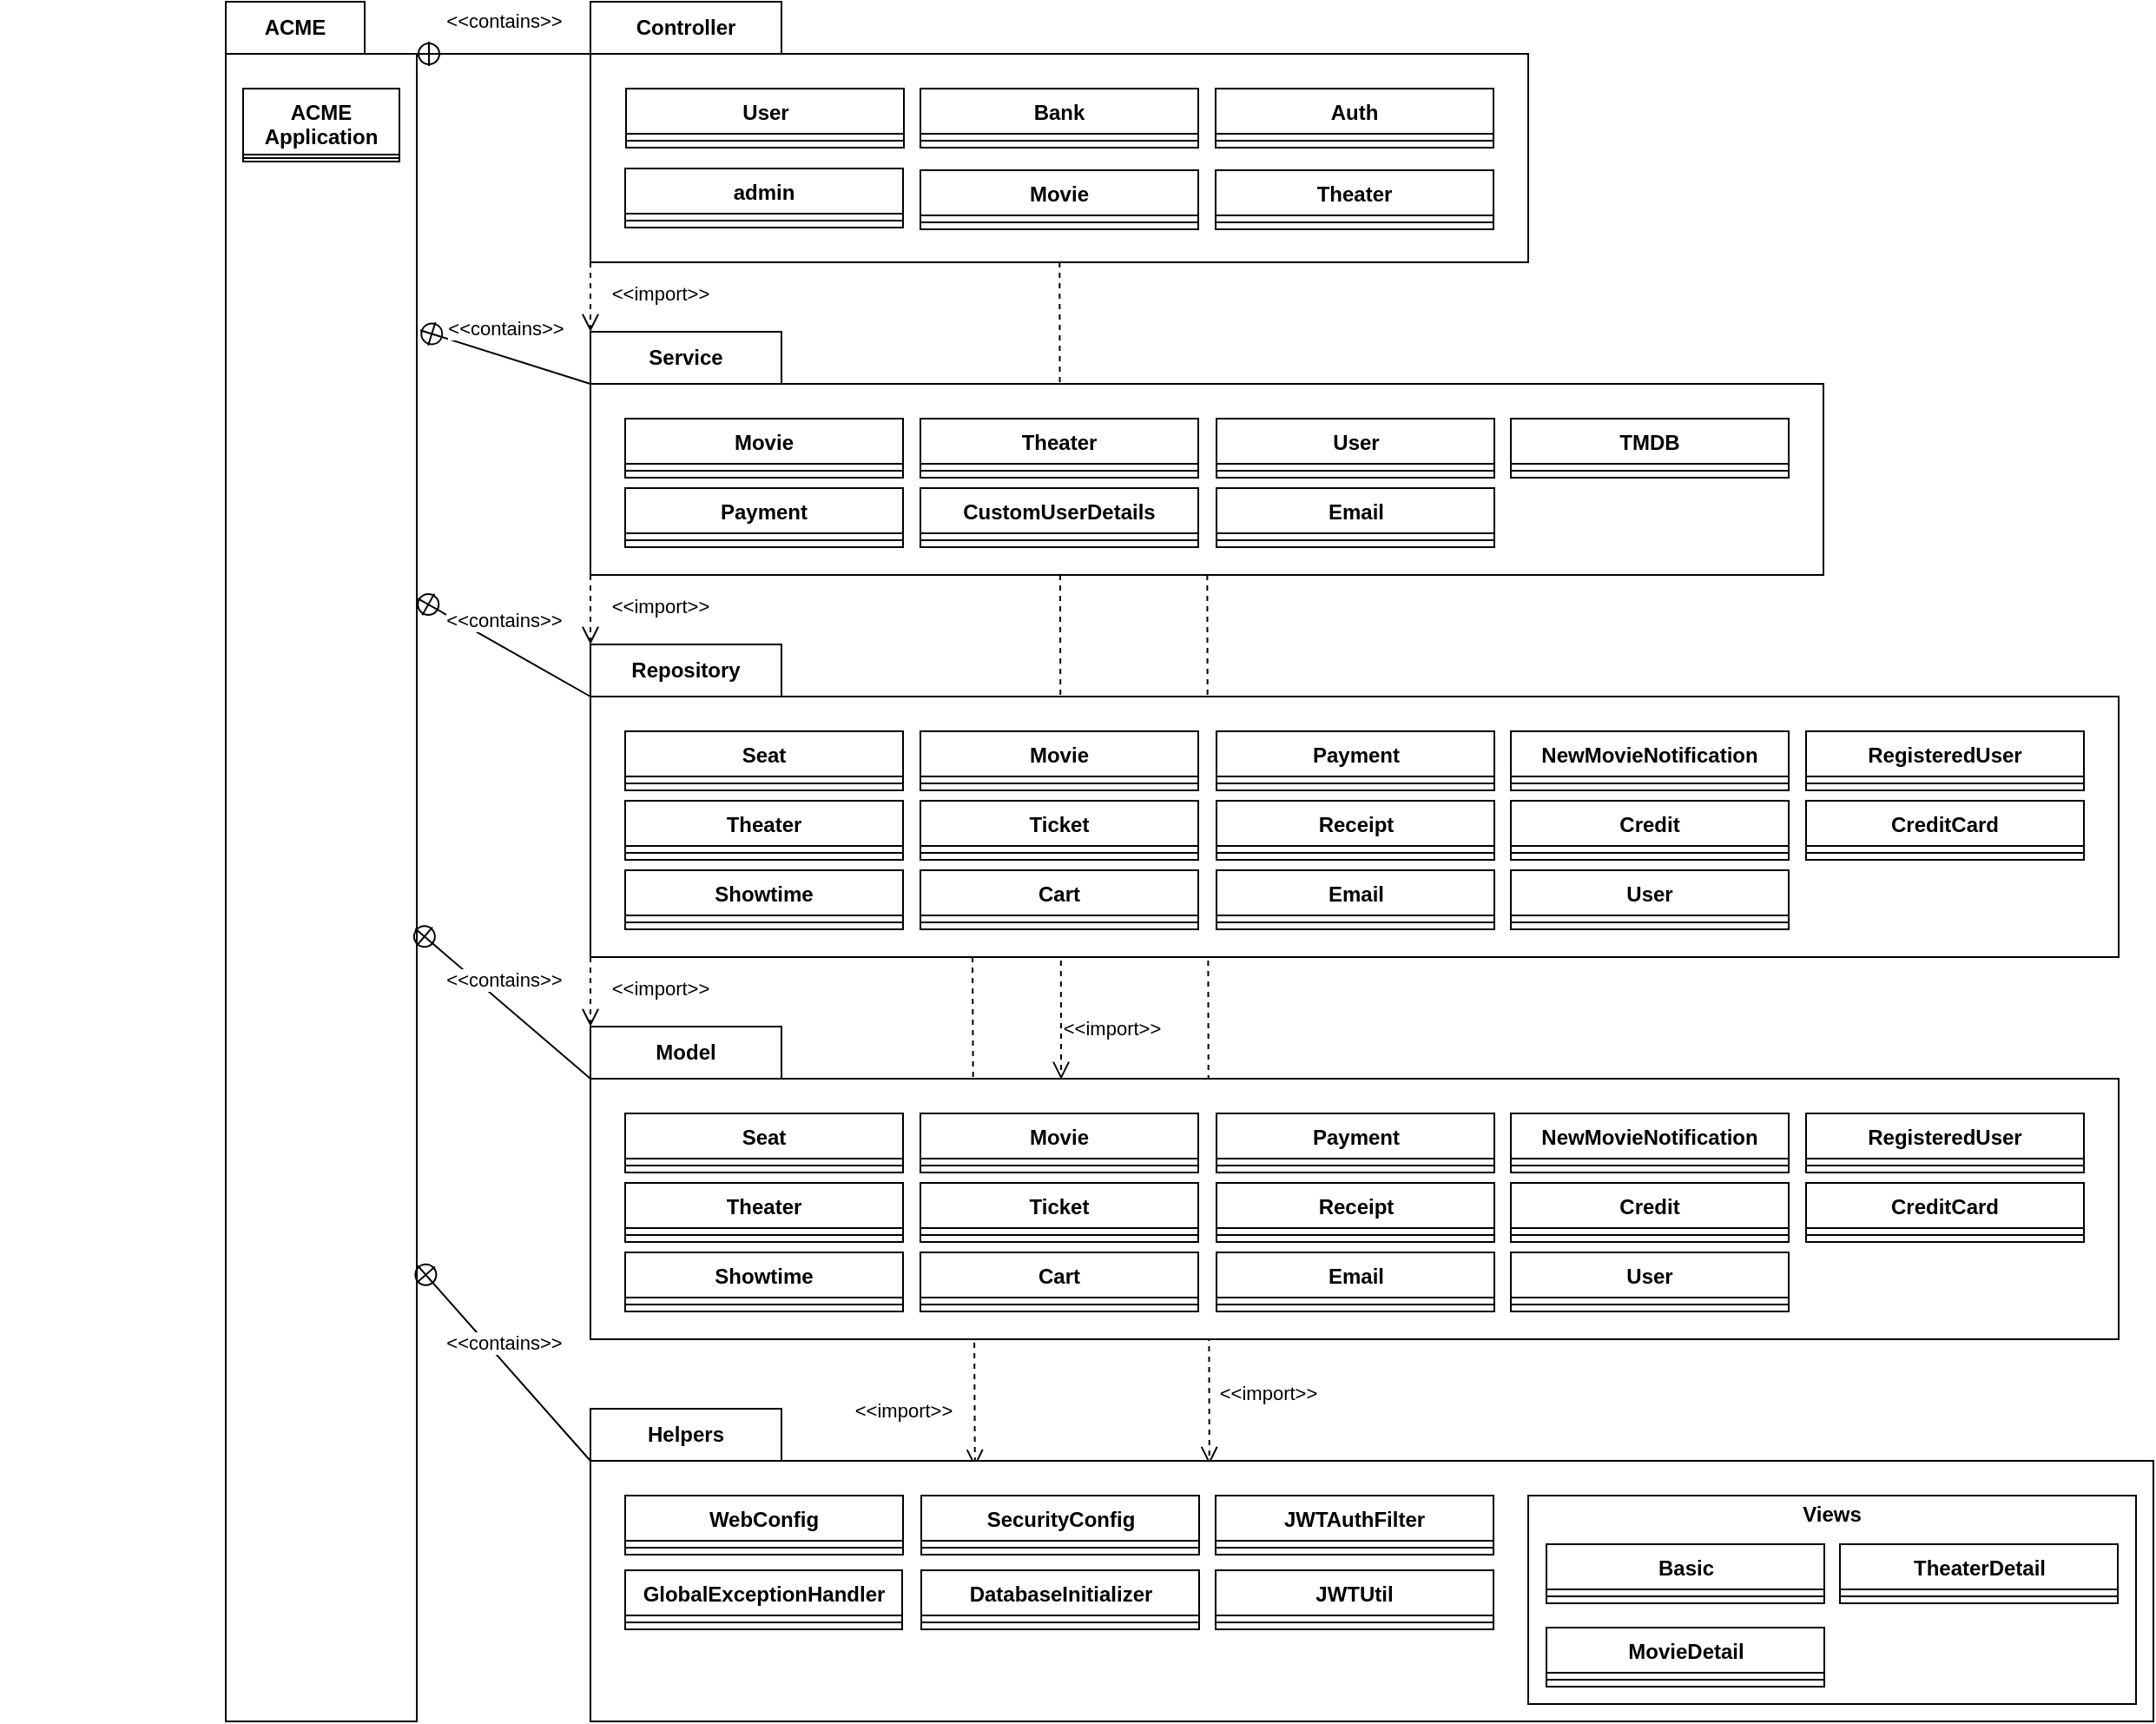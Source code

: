 <mxfile version="24.9.0">
  <diagram name="Page-1" id="gsNYX0O6HPg6yI20g63n">
    <mxGraphModel dx="2809" dy="933" grid="1" gridSize="10" guides="1" tooltips="1" connect="1" arrows="1" fold="1" page="1" pageScale="1" pageWidth="1169" pageHeight="827" math="0" shadow="0">
      <root>
        <mxCell id="0" />
        <mxCell id="1" parent="0" />
        <mxCell id="cSorwNS9Xo1JlhqDduFi-20" value="&amp;lt;&amp;lt;import&amp;gt;&amp;gt;" style="endArrow=open;startArrow=none;endFill=0;startFill=0;endSize=8;html=1;verticalAlign=bottom;dashed=1;labelBackgroundColor=none;rounded=0;exitX=0.25;exitY=1;exitDx=0;exitDy=0;exitPerimeter=0;entryX=0.246;entryY=0.187;entryDx=0;entryDy=0;entryPerimeter=0;" edge="1" parent="1" source="dcg5xdhcJVGDY37_S5At-52" target="dcg5xdhcJVGDY37_S5At-169">
          <mxGeometry x="0.838" y="-41" width="160" relative="1" as="geometry">
            <mxPoint x="550" y="770" as="sourcePoint" />
            <mxPoint x="666" y="1220" as="targetPoint" />
            <mxPoint as="offset" />
          </mxGeometry>
        </mxCell>
        <mxCell id="cSorwNS9Xo1JlhqDduFi-21" value="&amp;lt;&amp;lt;import&amp;gt;&amp;gt;" style="endArrow=open;startArrow=none;endFill=0;startFill=0;endSize=8;html=1;verticalAlign=bottom;dashed=1;labelBackgroundColor=none;rounded=0;entryX=0.308;entryY=0.169;entryDx=0;entryDy=0;entryPerimeter=0;" edge="1" parent="1" source="dcg5xdhcJVGDY37_S5At-119" target="dcg5xdhcJVGDY37_S5At-14">
          <mxGeometry x="0.913" y="29" width="160" relative="1" as="geometry">
            <mxPoint x="600" y="310" as="sourcePoint" />
            <mxPoint x="745" y="730" as="targetPoint" />
            <mxPoint as="offset" />
          </mxGeometry>
        </mxCell>
        <mxCell id="cSorwNS9Xo1JlhqDduFi-19" value="&amp;lt;&amp;lt;import&amp;gt;&amp;gt;" style="endArrow=open;startArrow=none;endFill=0;startFill=0;endSize=8;html=1;verticalAlign=bottom;dashed=1;labelBackgroundColor=none;rounded=0;entryX=0.396;entryY=0.178;entryDx=0;entryDy=0;entryPerimeter=0;" edge="1" parent="1" source="dcg5xdhcJVGDY37_S5At-85" target="dcg5xdhcJVGDY37_S5At-169">
          <mxGeometry x="0.875" y="34" width="160" relative="1" as="geometry">
            <mxPoint x="580" y="484" as="sourcePoint" />
            <mxPoint x="530" y="1505.333" as="targetPoint" />
            <mxPoint as="offset" />
          </mxGeometry>
        </mxCell>
        <mxCell id="dcg5xdhcJVGDY37_S5At-14" value="Model" style="shape=folder;fontStyle=1;tabWidth=110;tabHeight=30;tabPosition=left;html=1;boundedLbl=1;labelInHeader=1;container=1;collapsible=0;whiteSpace=wrap;" parent="1" vertex="1">
          <mxGeometry x="250" y="700" width="880" height="180" as="geometry" />
        </mxCell>
        <mxCell id="dcg5xdhcJVGDY37_S5At-51" value="" style="group" parent="dcg5xdhcJVGDY37_S5At-14" vertex="1" connectable="0">
          <mxGeometry y="30" width="880.0" height="134" as="geometry" />
        </mxCell>
        <mxCell id="dcg5xdhcJVGDY37_S5At-15" value="" style="html=1;strokeColor=none;resizeWidth=1;resizeHeight=1;fillColor=none;part=1;connectable=0;allowArrows=0;deletable=0;whiteSpace=wrap;" parent="dcg5xdhcJVGDY37_S5At-51" vertex="1">
          <mxGeometry width="880.0" height="126" relative="1" as="geometry">
            <mxPoint as="offset" />
          </mxGeometry>
        </mxCell>
        <mxCell id="dcg5xdhcJVGDY37_S5At-17" value="Email" style="swimlane;fontStyle=1;align=center;verticalAlign=top;childLayout=stackLayout;horizontal=1;startSize=26;horizontalStack=0;resizeParent=1;resizeParentMax=0;resizeLast=0;collapsible=1;marginBottom=0;whiteSpace=wrap;html=1;" parent="dcg5xdhcJVGDY37_S5At-51" vertex="1">
          <mxGeometry x="360.5" y="100" width="160" height="34" as="geometry" />
        </mxCell>
        <mxCell id="dcg5xdhcJVGDY37_S5At-19" value="" style="line;strokeWidth=1;fillColor=none;align=left;verticalAlign=middle;spacingTop=-1;spacingLeft=3;spacingRight=3;rotatable=0;labelPosition=right;points=[];portConstraint=eastwest;strokeColor=inherit;" parent="dcg5xdhcJVGDY37_S5At-17" vertex="1">
          <mxGeometry y="26" width="160" height="8" as="geometry" />
        </mxCell>
        <mxCell id="dcg5xdhcJVGDY37_S5At-21" value="NewMovieNotification" style="swimlane;fontStyle=1;align=center;verticalAlign=top;childLayout=stackLayout;horizontal=1;startSize=26;horizontalStack=0;resizeParent=1;resizeParentMax=0;resizeLast=0;collapsible=1;marginBottom=0;whiteSpace=wrap;html=1;" parent="dcg5xdhcJVGDY37_S5At-51" vertex="1">
          <mxGeometry x="530" y="20" width="160" height="34" as="geometry" />
        </mxCell>
        <mxCell id="dcg5xdhcJVGDY37_S5At-22" value="" style="line;strokeWidth=1;fillColor=none;align=left;verticalAlign=middle;spacingTop=-1;spacingLeft=3;spacingRight=3;rotatable=0;labelPosition=right;points=[];portConstraint=eastwest;strokeColor=inherit;" parent="dcg5xdhcJVGDY37_S5At-21" vertex="1">
          <mxGeometry y="26" width="160" height="8" as="geometry" />
        </mxCell>
        <mxCell id="dcg5xdhcJVGDY37_S5At-23" value="Credit" style="swimlane;fontStyle=1;align=center;verticalAlign=top;childLayout=stackLayout;horizontal=1;startSize=26;horizontalStack=0;resizeParent=1;resizeParentMax=0;resizeLast=0;collapsible=1;marginBottom=0;whiteSpace=wrap;html=1;" parent="dcg5xdhcJVGDY37_S5At-51" vertex="1">
          <mxGeometry x="530" y="60" width="160" height="34" as="geometry" />
        </mxCell>
        <mxCell id="dcg5xdhcJVGDY37_S5At-24" value="" style="line;strokeWidth=1;fillColor=none;align=left;verticalAlign=middle;spacingTop=-1;spacingLeft=3;spacingRight=3;rotatable=0;labelPosition=right;points=[];portConstraint=eastwest;strokeColor=inherit;" parent="dcg5xdhcJVGDY37_S5At-23" vertex="1">
          <mxGeometry y="26" width="160" height="8" as="geometry" />
        </mxCell>
        <mxCell id="dcg5xdhcJVGDY37_S5At-25" value="User" style="swimlane;fontStyle=1;align=center;verticalAlign=top;childLayout=stackLayout;horizontal=1;startSize=26;horizontalStack=0;resizeParent=1;resizeParentMax=0;resizeLast=0;collapsible=1;marginBottom=0;whiteSpace=wrap;html=1;" parent="dcg5xdhcJVGDY37_S5At-51" vertex="1">
          <mxGeometry x="530" y="100" width="160" height="34" as="geometry" />
        </mxCell>
        <mxCell id="dcg5xdhcJVGDY37_S5At-26" value="" style="line;strokeWidth=1;fillColor=none;align=left;verticalAlign=middle;spacingTop=-1;spacingLeft=3;spacingRight=3;rotatable=0;labelPosition=right;points=[];portConstraint=eastwest;strokeColor=inherit;" parent="dcg5xdhcJVGDY37_S5At-25" vertex="1">
          <mxGeometry y="26" width="160" height="8" as="geometry" />
        </mxCell>
        <mxCell id="dcg5xdhcJVGDY37_S5At-27" value="CreditCard" style="swimlane;fontStyle=1;align=center;verticalAlign=top;childLayout=stackLayout;horizontal=1;startSize=26;horizontalStack=0;resizeParent=1;resizeParentMax=0;resizeLast=0;collapsible=1;marginBottom=0;whiteSpace=wrap;html=1;" parent="dcg5xdhcJVGDY37_S5At-51" vertex="1">
          <mxGeometry x="700" y="60" width="160" height="34" as="geometry" />
        </mxCell>
        <mxCell id="dcg5xdhcJVGDY37_S5At-28" value="" style="line;strokeWidth=1;fillColor=none;align=left;verticalAlign=middle;spacingTop=-1;spacingLeft=3;spacingRight=3;rotatable=0;labelPosition=right;points=[];portConstraint=eastwest;strokeColor=inherit;" parent="dcg5xdhcJVGDY37_S5At-27" vertex="1">
          <mxGeometry y="26" width="160" height="8" as="geometry" />
        </mxCell>
        <mxCell id="dcg5xdhcJVGDY37_S5At-29" value="RegisteredUser" style="swimlane;fontStyle=1;align=center;verticalAlign=top;childLayout=stackLayout;horizontal=1;startSize=26;horizontalStack=0;resizeParent=1;resizeParentMax=0;resizeLast=0;collapsible=1;marginBottom=0;whiteSpace=wrap;html=1;" parent="dcg5xdhcJVGDY37_S5At-51" vertex="1">
          <mxGeometry x="700" y="20" width="160" height="34" as="geometry" />
        </mxCell>
        <mxCell id="dcg5xdhcJVGDY37_S5At-30" value="" style="line;strokeWidth=1;fillColor=none;align=left;verticalAlign=middle;spacingTop=-1;spacingLeft=3;spacingRight=3;rotatable=0;labelPosition=right;points=[];portConstraint=eastwest;strokeColor=inherit;" parent="dcg5xdhcJVGDY37_S5At-29" vertex="1">
          <mxGeometry y="26" width="160" height="8" as="geometry" />
        </mxCell>
        <mxCell id="dcg5xdhcJVGDY37_S5At-35" value="Seat" style="swimlane;fontStyle=1;align=center;verticalAlign=top;childLayout=stackLayout;horizontal=1;startSize=26;horizontalStack=0;resizeParent=1;resizeParentMax=0;resizeLast=0;collapsible=1;marginBottom=0;whiteSpace=wrap;html=1;" parent="dcg5xdhcJVGDY37_S5At-51" vertex="1">
          <mxGeometry x="20" y="20" width="160" height="34" as="geometry" />
        </mxCell>
        <mxCell id="dcg5xdhcJVGDY37_S5At-36" value="" style="line;strokeWidth=1;fillColor=none;align=left;verticalAlign=middle;spacingTop=-1;spacingLeft=3;spacingRight=3;rotatable=0;labelPosition=right;points=[];portConstraint=eastwest;strokeColor=inherit;" parent="dcg5xdhcJVGDY37_S5At-35" vertex="1">
          <mxGeometry y="26" width="160" height="8" as="geometry" />
        </mxCell>
        <mxCell id="dcg5xdhcJVGDY37_S5At-37" value="Theater" style="swimlane;fontStyle=1;align=center;verticalAlign=top;childLayout=stackLayout;horizontal=1;startSize=26;horizontalStack=0;resizeParent=1;resizeParentMax=0;resizeLast=0;collapsible=1;marginBottom=0;whiteSpace=wrap;html=1;" parent="dcg5xdhcJVGDY37_S5At-51" vertex="1">
          <mxGeometry x="20" y="60" width="160" height="34" as="geometry" />
        </mxCell>
        <mxCell id="dcg5xdhcJVGDY37_S5At-38" value="" style="line;strokeWidth=1;fillColor=none;align=left;verticalAlign=middle;spacingTop=-1;spacingLeft=3;spacingRight=3;rotatable=0;labelPosition=right;points=[];portConstraint=eastwest;strokeColor=inherit;" parent="dcg5xdhcJVGDY37_S5At-37" vertex="1">
          <mxGeometry y="26" width="160" height="8" as="geometry" />
        </mxCell>
        <mxCell id="dcg5xdhcJVGDY37_S5At-39" value="Showtime" style="swimlane;fontStyle=1;align=center;verticalAlign=top;childLayout=stackLayout;horizontal=1;startSize=26;horizontalStack=0;resizeParent=1;resizeParentMax=0;resizeLast=0;collapsible=1;marginBottom=0;whiteSpace=wrap;html=1;" parent="dcg5xdhcJVGDY37_S5At-51" vertex="1">
          <mxGeometry x="20" y="100" width="160" height="34" as="geometry" />
        </mxCell>
        <mxCell id="dcg5xdhcJVGDY37_S5At-40" value="" style="line;strokeWidth=1;fillColor=none;align=left;verticalAlign=middle;spacingTop=-1;spacingLeft=3;spacingRight=3;rotatable=0;labelPosition=right;points=[];portConstraint=eastwest;strokeColor=inherit;" parent="dcg5xdhcJVGDY37_S5At-39" vertex="1">
          <mxGeometry y="26" width="160" height="8" as="geometry" />
        </mxCell>
        <mxCell id="dcg5xdhcJVGDY37_S5At-41" value="Movie" style="swimlane;fontStyle=1;align=center;verticalAlign=top;childLayout=stackLayout;horizontal=1;startSize=26;horizontalStack=0;resizeParent=1;resizeParentMax=0;resizeLast=0;collapsible=1;marginBottom=0;whiteSpace=wrap;html=1;" parent="dcg5xdhcJVGDY37_S5At-51" vertex="1">
          <mxGeometry x="190" y="20" width="160" height="34" as="geometry" />
        </mxCell>
        <mxCell id="dcg5xdhcJVGDY37_S5At-42" value="" style="line;strokeWidth=1;fillColor=none;align=left;verticalAlign=middle;spacingTop=-1;spacingLeft=3;spacingRight=3;rotatable=0;labelPosition=right;points=[];portConstraint=eastwest;strokeColor=inherit;" parent="dcg5xdhcJVGDY37_S5At-41" vertex="1">
          <mxGeometry y="26" width="160" height="8" as="geometry" />
        </mxCell>
        <mxCell id="dcg5xdhcJVGDY37_S5At-43" value="Cart" style="swimlane;fontStyle=1;align=center;verticalAlign=top;childLayout=stackLayout;horizontal=1;startSize=26;horizontalStack=0;resizeParent=1;resizeParentMax=0;resizeLast=0;collapsible=1;marginBottom=0;whiteSpace=wrap;html=1;" parent="dcg5xdhcJVGDY37_S5At-51" vertex="1">
          <mxGeometry x="190" y="100" width="160" height="34" as="geometry" />
        </mxCell>
        <mxCell id="dcg5xdhcJVGDY37_S5At-44" value="" style="line;strokeWidth=1;fillColor=none;align=left;verticalAlign=middle;spacingTop=-1;spacingLeft=3;spacingRight=3;rotatable=0;labelPosition=right;points=[];portConstraint=eastwest;strokeColor=inherit;" parent="dcg5xdhcJVGDY37_S5At-43" vertex="1">
          <mxGeometry y="26" width="160" height="8" as="geometry" />
        </mxCell>
        <mxCell id="dcg5xdhcJVGDY37_S5At-45" value="Ticket" style="swimlane;fontStyle=1;align=center;verticalAlign=top;childLayout=stackLayout;horizontal=1;startSize=26;horizontalStack=0;resizeParent=1;resizeParentMax=0;resizeLast=0;collapsible=1;marginBottom=0;whiteSpace=wrap;html=1;" parent="dcg5xdhcJVGDY37_S5At-51" vertex="1">
          <mxGeometry x="190" y="60" width="160" height="34" as="geometry" />
        </mxCell>
        <mxCell id="dcg5xdhcJVGDY37_S5At-46" value="" style="line;strokeWidth=1;fillColor=none;align=left;verticalAlign=middle;spacingTop=-1;spacingLeft=3;spacingRight=3;rotatable=0;labelPosition=right;points=[];portConstraint=eastwest;strokeColor=inherit;" parent="dcg5xdhcJVGDY37_S5At-45" vertex="1">
          <mxGeometry y="26" width="160" height="8" as="geometry" />
        </mxCell>
        <mxCell id="dcg5xdhcJVGDY37_S5At-49" value="Receipt" style="swimlane;fontStyle=1;align=center;verticalAlign=top;childLayout=stackLayout;horizontal=1;startSize=26;horizontalStack=0;resizeParent=1;resizeParentMax=0;resizeLast=0;collapsible=1;marginBottom=0;whiteSpace=wrap;html=1;" parent="dcg5xdhcJVGDY37_S5At-51" vertex="1">
          <mxGeometry x="360.5" y="60" width="160" height="34" as="geometry" />
        </mxCell>
        <mxCell id="dcg5xdhcJVGDY37_S5At-50" value="" style="line;strokeWidth=1;fillColor=none;align=left;verticalAlign=middle;spacingTop=-1;spacingLeft=3;spacingRight=3;rotatable=0;labelPosition=right;points=[];portConstraint=eastwest;strokeColor=inherit;" parent="dcg5xdhcJVGDY37_S5At-49" vertex="1">
          <mxGeometry y="26" width="160" height="8" as="geometry" />
        </mxCell>
        <mxCell id="dcg5xdhcJVGDY37_S5At-47" value="Payment" style="swimlane;fontStyle=1;align=center;verticalAlign=top;childLayout=stackLayout;horizontal=1;startSize=26;horizontalStack=0;resizeParent=1;resizeParentMax=0;resizeLast=0;collapsible=1;marginBottom=0;whiteSpace=wrap;html=1;" parent="dcg5xdhcJVGDY37_S5At-51" vertex="1">
          <mxGeometry x="360.5" y="20" width="160" height="34" as="geometry" />
        </mxCell>
        <mxCell id="dcg5xdhcJVGDY37_S5At-48" value="" style="line;strokeWidth=1;fillColor=none;align=left;verticalAlign=middle;spacingTop=-1;spacingLeft=3;spacingRight=3;rotatable=0;labelPosition=right;points=[];portConstraint=eastwest;strokeColor=inherit;" parent="dcg5xdhcJVGDY37_S5At-47" vertex="1">
          <mxGeometry y="26" width="160" height="8" as="geometry" />
        </mxCell>
        <mxCell id="dcg5xdhcJVGDY37_S5At-52" value="Repository" style="shape=folder;fontStyle=1;tabWidth=110;tabHeight=30;tabPosition=left;html=1;boundedLbl=1;labelInHeader=1;container=1;collapsible=0;whiteSpace=wrap;" parent="1" vertex="1">
          <mxGeometry x="250" y="480" width="880" height="180" as="geometry" />
        </mxCell>
        <mxCell id="dcg5xdhcJVGDY37_S5At-53" value="" style="group" parent="dcg5xdhcJVGDY37_S5At-52" vertex="1" connectable="0">
          <mxGeometry y="30" width="880.0" height="134" as="geometry" />
        </mxCell>
        <mxCell id="dcg5xdhcJVGDY37_S5At-54" value="" style="html=1;strokeColor=none;resizeWidth=1;resizeHeight=1;fillColor=none;part=1;connectable=0;allowArrows=0;deletable=0;whiteSpace=wrap;" parent="dcg5xdhcJVGDY37_S5At-53" vertex="1">
          <mxGeometry width="880.0" height="126" relative="1" as="geometry">
            <mxPoint as="offset" />
          </mxGeometry>
        </mxCell>
        <mxCell id="dcg5xdhcJVGDY37_S5At-55" value="Email" style="swimlane;fontStyle=1;align=center;verticalAlign=top;childLayout=stackLayout;horizontal=1;startSize=26;horizontalStack=0;resizeParent=1;resizeParentMax=0;resizeLast=0;collapsible=1;marginBottom=0;whiteSpace=wrap;html=1;" parent="dcg5xdhcJVGDY37_S5At-53" vertex="1">
          <mxGeometry x="360.5" y="100" width="160" height="34" as="geometry" />
        </mxCell>
        <mxCell id="dcg5xdhcJVGDY37_S5At-56" value="" style="line;strokeWidth=1;fillColor=none;align=left;verticalAlign=middle;spacingTop=-1;spacingLeft=3;spacingRight=3;rotatable=0;labelPosition=right;points=[];portConstraint=eastwest;strokeColor=inherit;" parent="dcg5xdhcJVGDY37_S5At-55" vertex="1">
          <mxGeometry y="26" width="160" height="8" as="geometry" />
        </mxCell>
        <mxCell id="dcg5xdhcJVGDY37_S5At-57" value="NewMovieNotification" style="swimlane;fontStyle=1;align=center;verticalAlign=top;childLayout=stackLayout;horizontal=1;startSize=26;horizontalStack=0;resizeParent=1;resizeParentMax=0;resizeLast=0;collapsible=1;marginBottom=0;whiteSpace=wrap;html=1;" parent="dcg5xdhcJVGDY37_S5At-53" vertex="1">
          <mxGeometry x="530" y="20" width="160" height="34" as="geometry" />
        </mxCell>
        <mxCell id="dcg5xdhcJVGDY37_S5At-58" value="" style="line;strokeWidth=1;fillColor=none;align=left;verticalAlign=middle;spacingTop=-1;spacingLeft=3;spacingRight=3;rotatable=0;labelPosition=right;points=[];portConstraint=eastwest;strokeColor=inherit;" parent="dcg5xdhcJVGDY37_S5At-57" vertex="1">
          <mxGeometry y="26" width="160" height="8" as="geometry" />
        </mxCell>
        <mxCell id="dcg5xdhcJVGDY37_S5At-59" value="Credit" style="swimlane;fontStyle=1;align=center;verticalAlign=top;childLayout=stackLayout;horizontal=1;startSize=26;horizontalStack=0;resizeParent=1;resizeParentMax=0;resizeLast=0;collapsible=1;marginBottom=0;whiteSpace=wrap;html=1;" parent="dcg5xdhcJVGDY37_S5At-53" vertex="1">
          <mxGeometry x="530" y="60" width="160" height="34" as="geometry" />
        </mxCell>
        <mxCell id="dcg5xdhcJVGDY37_S5At-60" value="" style="line;strokeWidth=1;fillColor=none;align=left;verticalAlign=middle;spacingTop=-1;spacingLeft=3;spacingRight=3;rotatable=0;labelPosition=right;points=[];portConstraint=eastwest;strokeColor=inherit;" parent="dcg5xdhcJVGDY37_S5At-59" vertex="1">
          <mxGeometry y="26" width="160" height="8" as="geometry" />
        </mxCell>
        <mxCell id="dcg5xdhcJVGDY37_S5At-61" value="User" style="swimlane;fontStyle=1;align=center;verticalAlign=top;childLayout=stackLayout;horizontal=1;startSize=26;horizontalStack=0;resizeParent=1;resizeParentMax=0;resizeLast=0;collapsible=1;marginBottom=0;whiteSpace=wrap;html=1;" parent="dcg5xdhcJVGDY37_S5At-53" vertex="1">
          <mxGeometry x="530" y="100" width="160" height="34" as="geometry" />
        </mxCell>
        <mxCell id="dcg5xdhcJVGDY37_S5At-62" value="" style="line;strokeWidth=1;fillColor=none;align=left;verticalAlign=middle;spacingTop=-1;spacingLeft=3;spacingRight=3;rotatable=0;labelPosition=right;points=[];portConstraint=eastwest;strokeColor=inherit;" parent="dcg5xdhcJVGDY37_S5At-61" vertex="1">
          <mxGeometry y="26" width="160" height="8" as="geometry" />
        </mxCell>
        <mxCell id="dcg5xdhcJVGDY37_S5At-63" value="CreditCard" style="swimlane;fontStyle=1;align=center;verticalAlign=top;childLayout=stackLayout;horizontal=1;startSize=26;horizontalStack=0;resizeParent=1;resizeParentMax=0;resizeLast=0;collapsible=1;marginBottom=0;whiteSpace=wrap;html=1;" parent="dcg5xdhcJVGDY37_S5At-53" vertex="1">
          <mxGeometry x="700" y="60" width="160" height="34" as="geometry" />
        </mxCell>
        <mxCell id="dcg5xdhcJVGDY37_S5At-64" value="" style="line;strokeWidth=1;fillColor=none;align=left;verticalAlign=middle;spacingTop=-1;spacingLeft=3;spacingRight=3;rotatable=0;labelPosition=right;points=[];portConstraint=eastwest;strokeColor=inherit;" parent="dcg5xdhcJVGDY37_S5At-63" vertex="1">
          <mxGeometry y="26" width="160" height="8" as="geometry" />
        </mxCell>
        <mxCell id="dcg5xdhcJVGDY37_S5At-65" value="RegisteredUser" style="swimlane;fontStyle=1;align=center;verticalAlign=top;childLayout=stackLayout;horizontal=1;startSize=26;horizontalStack=0;resizeParent=1;resizeParentMax=0;resizeLast=0;collapsible=1;marginBottom=0;whiteSpace=wrap;html=1;" parent="dcg5xdhcJVGDY37_S5At-53" vertex="1">
          <mxGeometry x="700" y="20" width="160" height="34" as="geometry" />
        </mxCell>
        <mxCell id="dcg5xdhcJVGDY37_S5At-66" value="" style="line;strokeWidth=1;fillColor=none;align=left;verticalAlign=middle;spacingTop=-1;spacingLeft=3;spacingRight=3;rotatable=0;labelPosition=right;points=[];portConstraint=eastwest;strokeColor=inherit;" parent="dcg5xdhcJVGDY37_S5At-65" vertex="1">
          <mxGeometry y="26" width="160" height="8" as="geometry" />
        </mxCell>
        <mxCell id="dcg5xdhcJVGDY37_S5At-69" value="Seat" style="swimlane;fontStyle=1;align=center;verticalAlign=top;childLayout=stackLayout;horizontal=1;startSize=26;horizontalStack=0;resizeParent=1;resizeParentMax=0;resizeLast=0;collapsible=1;marginBottom=0;whiteSpace=wrap;html=1;" parent="dcg5xdhcJVGDY37_S5At-53" vertex="1">
          <mxGeometry x="20" y="20" width="160" height="34" as="geometry" />
        </mxCell>
        <mxCell id="dcg5xdhcJVGDY37_S5At-70" value="" style="line;strokeWidth=1;fillColor=none;align=left;verticalAlign=middle;spacingTop=-1;spacingLeft=3;spacingRight=3;rotatable=0;labelPosition=right;points=[];portConstraint=eastwest;strokeColor=inherit;" parent="dcg5xdhcJVGDY37_S5At-69" vertex="1">
          <mxGeometry y="26" width="160" height="8" as="geometry" />
        </mxCell>
        <mxCell id="dcg5xdhcJVGDY37_S5At-71" value="Theater" style="swimlane;fontStyle=1;align=center;verticalAlign=top;childLayout=stackLayout;horizontal=1;startSize=26;horizontalStack=0;resizeParent=1;resizeParentMax=0;resizeLast=0;collapsible=1;marginBottom=0;whiteSpace=wrap;html=1;" parent="dcg5xdhcJVGDY37_S5At-53" vertex="1">
          <mxGeometry x="20" y="60" width="160" height="34" as="geometry" />
        </mxCell>
        <mxCell id="dcg5xdhcJVGDY37_S5At-72" value="" style="line;strokeWidth=1;fillColor=none;align=left;verticalAlign=middle;spacingTop=-1;spacingLeft=3;spacingRight=3;rotatable=0;labelPosition=right;points=[];portConstraint=eastwest;strokeColor=inherit;" parent="dcg5xdhcJVGDY37_S5At-71" vertex="1">
          <mxGeometry y="26" width="160" height="8" as="geometry" />
        </mxCell>
        <mxCell id="dcg5xdhcJVGDY37_S5At-73" value="Showtime" style="swimlane;fontStyle=1;align=center;verticalAlign=top;childLayout=stackLayout;horizontal=1;startSize=26;horizontalStack=0;resizeParent=1;resizeParentMax=0;resizeLast=0;collapsible=1;marginBottom=0;whiteSpace=wrap;html=1;" parent="dcg5xdhcJVGDY37_S5At-53" vertex="1">
          <mxGeometry x="20" y="100" width="160" height="34" as="geometry" />
        </mxCell>
        <mxCell id="dcg5xdhcJVGDY37_S5At-74" value="" style="line;strokeWidth=1;fillColor=none;align=left;verticalAlign=middle;spacingTop=-1;spacingLeft=3;spacingRight=3;rotatable=0;labelPosition=right;points=[];portConstraint=eastwest;strokeColor=inherit;" parent="dcg5xdhcJVGDY37_S5At-73" vertex="1">
          <mxGeometry y="26" width="160" height="8" as="geometry" />
        </mxCell>
        <mxCell id="dcg5xdhcJVGDY37_S5At-75" value="Movie" style="swimlane;fontStyle=1;align=center;verticalAlign=top;childLayout=stackLayout;horizontal=1;startSize=26;horizontalStack=0;resizeParent=1;resizeParentMax=0;resizeLast=0;collapsible=1;marginBottom=0;whiteSpace=wrap;html=1;" parent="dcg5xdhcJVGDY37_S5At-53" vertex="1">
          <mxGeometry x="190" y="20" width="160" height="34" as="geometry" />
        </mxCell>
        <mxCell id="dcg5xdhcJVGDY37_S5At-76" value="" style="line;strokeWidth=1;fillColor=none;align=left;verticalAlign=middle;spacingTop=-1;spacingLeft=3;spacingRight=3;rotatable=0;labelPosition=right;points=[];portConstraint=eastwest;strokeColor=inherit;" parent="dcg5xdhcJVGDY37_S5At-75" vertex="1">
          <mxGeometry y="26" width="160" height="8" as="geometry" />
        </mxCell>
        <mxCell id="dcg5xdhcJVGDY37_S5At-77" value="Cart" style="swimlane;fontStyle=1;align=center;verticalAlign=top;childLayout=stackLayout;horizontal=1;startSize=26;horizontalStack=0;resizeParent=1;resizeParentMax=0;resizeLast=0;collapsible=1;marginBottom=0;whiteSpace=wrap;html=1;" parent="dcg5xdhcJVGDY37_S5At-53" vertex="1">
          <mxGeometry x="190" y="100" width="160" height="34" as="geometry" />
        </mxCell>
        <mxCell id="dcg5xdhcJVGDY37_S5At-78" value="" style="line;strokeWidth=1;fillColor=none;align=left;verticalAlign=middle;spacingTop=-1;spacingLeft=3;spacingRight=3;rotatable=0;labelPosition=right;points=[];portConstraint=eastwest;strokeColor=inherit;" parent="dcg5xdhcJVGDY37_S5At-77" vertex="1">
          <mxGeometry y="26" width="160" height="8" as="geometry" />
        </mxCell>
        <mxCell id="dcg5xdhcJVGDY37_S5At-79" value="Ticket" style="swimlane;fontStyle=1;align=center;verticalAlign=top;childLayout=stackLayout;horizontal=1;startSize=26;horizontalStack=0;resizeParent=1;resizeParentMax=0;resizeLast=0;collapsible=1;marginBottom=0;whiteSpace=wrap;html=1;" parent="dcg5xdhcJVGDY37_S5At-53" vertex="1">
          <mxGeometry x="190" y="60" width="160" height="34" as="geometry" />
        </mxCell>
        <mxCell id="dcg5xdhcJVGDY37_S5At-80" value="" style="line;strokeWidth=1;fillColor=none;align=left;verticalAlign=middle;spacingTop=-1;spacingLeft=3;spacingRight=3;rotatable=0;labelPosition=right;points=[];portConstraint=eastwest;strokeColor=inherit;" parent="dcg5xdhcJVGDY37_S5At-79" vertex="1">
          <mxGeometry y="26" width="160" height="8" as="geometry" />
        </mxCell>
        <mxCell id="dcg5xdhcJVGDY37_S5At-81" value="Receipt" style="swimlane;fontStyle=1;align=center;verticalAlign=top;childLayout=stackLayout;horizontal=1;startSize=26;horizontalStack=0;resizeParent=1;resizeParentMax=0;resizeLast=0;collapsible=1;marginBottom=0;whiteSpace=wrap;html=1;" parent="dcg5xdhcJVGDY37_S5At-53" vertex="1">
          <mxGeometry x="360.5" y="60" width="160" height="34" as="geometry" />
        </mxCell>
        <mxCell id="dcg5xdhcJVGDY37_S5At-82" value="" style="line;strokeWidth=1;fillColor=none;align=left;verticalAlign=middle;spacingTop=-1;spacingLeft=3;spacingRight=3;rotatable=0;labelPosition=right;points=[];portConstraint=eastwest;strokeColor=inherit;" parent="dcg5xdhcJVGDY37_S5At-81" vertex="1">
          <mxGeometry y="26" width="160" height="8" as="geometry" />
        </mxCell>
        <mxCell id="dcg5xdhcJVGDY37_S5At-83" value="Payment" style="swimlane;fontStyle=1;align=center;verticalAlign=top;childLayout=stackLayout;horizontal=1;startSize=26;horizontalStack=0;resizeParent=1;resizeParentMax=0;resizeLast=0;collapsible=1;marginBottom=0;whiteSpace=wrap;html=1;" parent="dcg5xdhcJVGDY37_S5At-53" vertex="1">
          <mxGeometry x="360.5" y="20" width="160" height="34" as="geometry" />
        </mxCell>
        <mxCell id="dcg5xdhcJVGDY37_S5At-84" value="" style="line;strokeWidth=1;fillColor=none;align=left;verticalAlign=middle;spacingTop=-1;spacingLeft=3;spacingRight=3;rotatable=0;labelPosition=right;points=[];portConstraint=eastwest;strokeColor=inherit;" parent="dcg5xdhcJVGDY37_S5At-83" vertex="1">
          <mxGeometry y="26" width="160" height="8" as="geometry" />
        </mxCell>
        <mxCell id="dcg5xdhcJVGDY37_S5At-135" value="" style="group" parent="1" vertex="1" connectable="0">
          <mxGeometry x="250" y="300" width="710" height="164" as="geometry" />
        </mxCell>
        <mxCell id="dcg5xdhcJVGDY37_S5At-85" value="Service" style="shape=folder;fontStyle=1;tabWidth=110;tabHeight=30;tabPosition=left;html=1;boundedLbl=1;labelInHeader=1;container=1;collapsible=0;whiteSpace=wrap;" parent="dcg5xdhcJVGDY37_S5At-135" vertex="1">
          <mxGeometry width="710.0" height="140" as="geometry" />
        </mxCell>
        <mxCell id="dcg5xdhcJVGDY37_S5At-86" value="" style="group" parent="dcg5xdhcJVGDY37_S5At-135" vertex="1" connectable="0">
          <mxGeometry y="30" width="710" height="134" as="geometry" />
        </mxCell>
        <mxCell id="dcg5xdhcJVGDY37_S5At-87" value="" style="html=1;strokeColor=none;resizeWidth=1;resizeHeight=1;fillColor=none;part=1;connectable=0;allowArrows=0;deletable=0;whiteSpace=wrap;" parent="dcg5xdhcJVGDY37_S5At-86" vertex="1">
          <mxGeometry width="710" height="126" relative="1" as="geometry">
            <mxPoint as="offset" />
          </mxGeometry>
        </mxCell>
        <mxCell id="dcg5xdhcJVGDY37_S5At-102" value="Movie" style="swimlane;fontStyle=1;align=center;verticalAlign=top;childLayout=stackLayout;horizontal=1;startSize=26;horizontalStack=0;resizeParent=1;resizeParentMax=0;resizeLast=0;collapsible=1;marginBottom=0;whiteSpace=wrap;html=1;" parent="dcg5xdhcJVGDY37_S5At-86" vertex="1">
          <mxGeometry x="20" y="20" width="160" height="34" as="geometry" />
        </mxCell>
        <mxCell id="dcg5xdhcJVGDY37_S5At-103" value="" style="line;strokeWidth=1;fillColor=none;align=left;verticalAlign=middle;spacingTop=-1;spacingLeft=3;spacingRight=3;rotatable=0;labelPosition=right;points=[];portConstraint=eastwest;strokeColor=inherit;" parent="dcg5xdhcJVGDY37_S5At-102" vertex="1">
          <mxGeometry y="26" width="160" height="8" as="geometry" />
        </mxCell>
        <mxCell id="cSorwNS9Xo1JlhqDduFi-24" value="Payment" style="swimlane;fontStyle=1;align=center;verticalAlign=top;childLayout=stackLayout;horizontal=1;startSize=26;horizontalStack=0;resizeParent=1;resizeParentMax=0;resizeLast=0;collapsible=1;marginBottom=0;whiteSpace=wrap;html=1;" vertex="1" parent="dcg5xdhcJVGDY37_S5At-86">
          <mxGeometry x="20" y="60" width="160" height="34" as="geometry" />
        </mxCell>
        <mxCell id="cSorwNS9Xo1JlhqDduFi-25" value="" style="line;strokeWidth=1;fillColor=none;align=left;verticalAlign=middle;spacingTop=-1;spacingLeft=3;spacingRight=3;rotatable=0;labelPosition=right;points=[];portConstraint=eastwest;strokeColor=inherit;" vertex="1" parent="cSorwNS9Xo1JlhqDduFi-24">
          <mxGeometry y="26" width="160" height="8" as="geometry" />
        </mxCell>
        <mxCell id="dcg5xdhcJVGDY37_S5At-108" value="Theater" style="swimlane;fontStyle=1;align=center;verticalAlign=top;childLayout=stackLayout;horizontal=1;startSize=26;horizontalStack=0;resizeParent=1;resizeParentMax=0;resizeLast=0;collapsible=1;marginBottom=0;whiteSpace=wrap;html=1;" parent="dcg5xdhcJVGDY37_S5At-86" vertex="1">
          <mxGeometry x="190" y="20" width="160" height="34" as="geometry" />
        </mxCell>
        <mxCell id="dcg5xdhcJVGDY37_S5At-109" value="" style="line;strokeWidth=1;fillColor=none;align=left;verticalAlign=middle;spacingTop=-1;spacingLeft=3;spacingRight=3;rotatable=0;labelPosition=right;points=[];portConstraint=eastwest;strokeColor=inherit;" parent="dcg5xdhcJVGDY37_S5At-108" vertex="1">
          <mxGeometry y="26" width="160" height="8" as="geometry" />
        </mxCell>
        <mxCell id="cSorwNS9Xo1JlhqDduFi-2" value="CustomUserDetails" style="swimlane;fontStyle=1;align=center;verticalAlign=top;childLayout=stackLayout;horizontal=1;startSize=26;horizontalStack=0;resizeParent=1;resizeParentMax=0;resizeLast=0;collapsible=1;marginBottom=0;whiteSpace=wrap;html=1;" vertex="1" parent="dcg5xdhcJVGDY37_S5At-86">
          <mxGeometry x="190" y="60" width="160" height="34" as="geometry" />
        </mxCell>
        <mxCell id="cSorwNS9Xo1JlhqDduFi-3" value="" style="line;strokeWidth=1;fillColor=none;align=left;verticalAlign=middle;spacingTop=-1;spacingLeft=3;spacingRight=3;rotatable=0;labelPosition=right;points=[];portConstraint=eastwest;strokeColor=inherit;" vertex="1" parent="cSorwNS9Xo1JlhqDduFi-2">
          <mxGeometry y="26" width="160" height="8" as="geometry" />
        </mxCell>
        <mxCell id="dcg5xdhcJVGDY37_S5At-116" value="User" style="swimlane;fontStyle=1;align=center;verticalAlign=top;childLayout=stackLayout;horizontal=1;startSize=26;horizontalStack=0;resizeParent=1;resizeParentMax=0;resizeLast=0;collapsible=1;marginBottom=0;whiteSpace=wrap;html=1;" parent="dcg5xdhcJVGDY37_S5At-86" vertex="1">
          <mxGeometry x="360.5" y="20" width="160" height="34" as="geometry" />
        </mxCell>
        <mxCell id="dcg5xdhcJVGDY37_S5At-117" value="" style="line;strokeWidth=1;fillColor=none;align=left;verticalAlign=middle;spacingTop=-1;spacingLeft=3;spacingRight=3;rotatable=0;labelPosition=right;points=[];portConstraint=eastwest;strokeColor=inherit;" parent="dcg5xdhcJVGDY37_S5At-116" vertex="1">
          <mxGeometry y="26" width="160" height="8" as="geometry" />
        </mxCell>
        <mxCell id="dcg5xdhcJVGDY37_S5At-98" value="Email" style="swimlane;fontStyle=1;align=center;verticalAlign=top;childLayout=stackLayout;horizontal=1;startSize=26;horizontalStack=0;resizeParent=1;resizeParentMax=0;resizeLast=0;collapsible=1;marginBottom=0;whiteSpace=wrap;html=1;" parent="dcg5xdhcJVGDY37_S5At-86" vertex="1">
          <mxGeometry x="360.5" y="60" width="160" height="34" as="geometry" />
        </mxCell>
        <mxCell id="dcg5xdhcJVGDY37_S5At-99" value="" style="line;strokeWidth=1;fillColor=none;align=left;verticalAlign=middle;spacingTop=-1;spacingLeft=3;spacingRight=3;rotatable=0;labelPosition=right;points=[];portConstraint=eastwest;strokeColor=inherit;" parent="dcg5xdhcJVGDY37_S5At-98" vertex="1">
          <mxGeometry y="26" width="160" height="8" as="geometry" />
        </mxCell>
        <mxCell id="cSorwNS9Xo1JlhqDduFi-22" value="TMDB" style="swimlane;fontStyle=1;align=center;verticalAlign=top;childLayout=stackLayout;horizontal=1;startSize=26;horizontalStack=0;resizeParent=1;resizeParentMax=0;resizeLast=0;collapsible=1;marginBottom=0;whiteSpace=wrap;html=1;" vertex="1" parent="dcg5xdhcJVGDY37_S5At-86">
          <mxGeometry x="530" y="20" width="160" height="34" as="geometry" />
        </mxCell>
        <mxCell id="cSorwNS9Xo1JlhqDduFi-23" value="" style="line;strokeWidth=1;fillColor=none;align=left;verticalAlign=middle;spacingTop=-1;spacingLeft=3;spacingRight=3;rotatable=0;labelPosition=right;points=[];portConstraint=eastwest;strokeColor=inherit;" vertex="1" parent="cSorwNS9Xo1JlhqDduFi-22">
          <mxGeometry y="26" width="160" height="8" as="geometry" />
        </mxCell>
        <mxCell id="dcg5xdhcJVGDY37_S5At-151" value="ACME" style="shape=folder;fontStyle=1;tabWidth=80;tabHeight=30;tabPosition=left;html=1;boundedLbl=1;labelInHeader=1;container=1;collapsible=0;whiteSpace=wrap;" parent="1" vertex="1">
          <mxGeometry x="40" y="110" width="110" height="990" as="geometry" />
        </mxCell>
        <mxCell id="dcg5xdhcJVGDY37_S5At-152" value="" style="html=1;strokeColor=none;resizeWidth=1;resizeHeight=1;fillColor=none;part=1;connectable=0;allowArrows=0;deletable=0;whiteSpace=wrap;" parent="dcg5xdhcJVGDY37_S5At-151" vertex="1">
          <mxGeometry width="110.0" height="693.0" relative="1" as="geometry">
            <mxPoint y="30" as="offset" />
          </mxGeometry>
        </mxCell>
        <mxCell id="cSorwNS9Xo1JlhqDduFi-26" value="ACME&lt;div&gt;Application&lt;/div&gt;" style="swimlane;fontStyle=1;align=center;verticalAlign=top;childLayout=stackLayout;horizontal=1;startSize=38;horizontalStack=0;resizeParent=1;resizeParentMax=0;resizeLast=0;collapsible=1;marginBottom=0;whiteSpace=wrap;html=1;" vertex="1" parent="dcg5xdhcJVGDY37_S5At-151">
          <mxGeometry x="10" y="50" width="90" height="42" as="geometry" />
        </mxCell>
        <mxCell id="cSorwNS9Xo1JlhqDduFi-27" value="" style="line;strokeWidth=1;fillColor=none;align=left;verticalAlign=middle;spacingTop=-1;spacingLeft=3;spacingRight=3;rotatable=0;labelPosition=right;points=[];portConstraint=eastwest;strokeColor=inherit;" vertex="1" parent="cSorwNS9Xo1JlhqDduFi-26">
          <mxGeometry y="38" width="90" height="4" as="geometry" />
        </mxCell>
        <mxCell id="dcg5xdhcJVGDY37_S5At-154" value="" style="edgeStyle=none;html=1;startArrow=sysMLPackCont;startSize=12;endArrow=none;rounded=0;exitX=0;exitY=0;exitDx=110;exitDy=30;exitPerimeter=0;entryX=0;entryY=0;entryDx=0;entryDy=30;entryPerimeter=0;" parent="1" source="dcg5xdhcJVGDY37_S5At-151" target="dcg5xdhcJVGDY37_S5At-119" edge="1">
          <mxGeometry width="160" relative="1" as="geometry">
            <mxPoint x="30" y="180" as="sourcePoint" />
            <mxPoint x="190" y="180" as="targetPoint" />
          </mxGeometry>
        </mxCell>
        <mxCell id="dcg5xdhcJVGDY37_S5At-158" value="&amp;lt;&amp;lt;contains&amp;gt;&amp;gt;" style="edgeLabel;html=1;align=center;verticalAlign=middle;resizable=0;points=[];" parent="dcg5xdhcJVGDY37_S5At-154" vertex="1" connectable="0">
          <mxGeometry x="0.12" relative="1" as="geometry">
            <mxPoint x="-6" y="-19" as="offset" />
          </mxGeometry>
        </mxCell>
        <mxCell id="dcg5xdhcJVGDY37_S5At-159" value="" style="edgeStyle=none;html=1;startArrow=sysMLPackCont;startSize=12;endArrow=none;rounded=0;entryX=0;entryY=0;entryDx=0;entryDy=30;entryPerimeter=0;exitX=1.018;exitY=0.191;exitDx=0;exitDy=0;exitPerimeter=0;" parent="1" source="dcg5xdhcJVGDY37_S5At-151" target="dcg5xdhcJVGDY37_S5At-85" edge="1">
          <mxGeometry width="160" relative="1" as="geometry">
            <mxPoint x="200" y="80" as="sourcePoint" />
            <mxPoint x="260" y="60" as="targetPoint" />
          </mxGeometry>
        </mxCell>
        <mxCell id="dcg5xdhcJVGDY37_S5At-160" value="&amp;lt;&amp;lt;contains&amp;gt;&amp;gt;" style="edgeLabel;html=1;align=center;verticalAlign=middle;resizable=0;points=[];" parent="dcg5xdhcJVGDY37_S5At-159" vertex="1" connectable="0">
          <mxGeometry x="0.12" relative="1" as="geometry">
            <mxPoint x="-6" y="-19" as="offset" />
          </mxGeometry>
        </mxCell>
        <mxCell id="dcg5xdhcJVGDY37_S5At-161" value="" style="edgeStyle=none;html=1;startArrow=sysMLPackCont;startSize=12;endArrow=none;rounded=0;entryX=0;entryY=0;entryDx=0;entryDy=30;entryPerimeter=0;exitX=1.005;exitY=0.347;exitDx=0;exitDy=0;exitPerimeter=0;" parent="1" source="dcg5xdhcJVGDY37_S5At-151" target="dcg5xdhcJVGDY37_S5At-52" edge="1">
          <mxGeometry width="160" relative="1" as="geometry">
            <mxPoint x="150" y="682" as="sourcePoint" />
            <mxPoint x="250" y="350" as="targetPoint" />
          </mxGeometry>
        </mxCell>
        <mxCell id="dcg5xdhcJVGDY37_S5At-162" value="&amp;lt;&amp;lt;contains&amp;gt;&amp;gt;" style="edgeLabel;html=1;align=center;verticalAlign=middle;resizable=0;points=[];" parent="dcg5xdhcJVGDY37_S5At-161" vertex="1" connectable="0">
          <mxGeometry x="0.12" relative="1" as="geometry">
            <mxPoint x="-6" y="-19" as="offset" />
          </mxGeometry>
        </mxCell>
        <mxCell id="dcg5xdhcJVGDY37_S5At-167" value="" style="edgeStyle=none;html=1;startArrow=sysMLPackCont;startSize=12;endArrow=none;rounded=0;entryX=0;entryY=0;entryDx=0;entryDy=30;entryPerimeter=0;exitX=0.992;exitY=0.539;exitDx=0;exitDy=0;exitPerimeter=0;" parent="1" source="dcg5xdhcJVGDY37_S5At-151" target="dcg5xdhcJVGDY37_S5At-14" edge="1">
          <mxGeometry width="160" relative="1" as="geometry">
            <mxPoint x="149" y="787" as="sourcePoint" />
            <mxPoint x="210" y="610" as="targetPoint" />
          </mxGeometry>
        </mxCell>
        <mxCell id="dcg5xdhcJVGDY37_S5At-168" value="&amp;lt;&amp;lt;contains&amp;gt;&amp;gt;" style="edgeLabel;html=1;align=center;verticalAlign=middle;resizable=0;points=[];" parent="dcg5xdhcJVGDY37_S5At-167" vertex="1" connectable="0">
          <mxGeometry x="0.12" relative="1" as="geometry">
            <mxPoint x="-6" y="-19" as="offset" />
          </mxGeometry>
        </mxCell>
        <mxCell id="dcg5xdhcJVGDY37_S5At-169" value="Helpers" style="shape=folder;fontStyle=1;tabWidth=110;tabHeight=30;tabPosition=left;html=1;boundedLbl=1;labelInHeader=1;container=1;collapsible=0;whiteSpace=wrap;" parent="1" vertex="1">
          <mxGeometry x="250" y="920" width="900" height="180" as="geometry" />
        </mxCell>
        <mxCell id="cSorwNS9Xo1JlhqDduFi-11" value="&lt;p style=&quot;margin:0px;margin-top:4px;text-align:center;&quot;&gt;&lt;b&gt;Views&lt;/b&gt;&lt;/p&gt;" style="verticalAlign=top;align=left;overflow=fill;html=1;whiteSpace=wrap;" vertex="1" parent="dcg5xdhcJVGDY37_S5At-169">
          <mxGeometry x="540" y="50" width="350" height="120" as="geometry" />
        </mxCell>
        <mxCell id="dcg5xdhcJVGDY37_S5At-178" value="JWTUtil" style="swimlane;fontStyle=1;align=center;verticalAlign=top;childLayout=stackLayout;horizontal=1;startSize=26;horizontalStack=0;resizeParent=1;resizeParentMax=0;resizeLast=0;collapsible=1;marginBottom=0;whiteSpace=wrap;html=1;" parent="dcg5xdhcJVGDY37_S5At-169" vertex="1">
          <mxGeometry x="360" y="93" width="160" height="34" as="geometry" />
        </mxCell>
        <mxCell id="dcg5xdhcJVGDY37_S5At-179" value="" style="line;strokeWidth=1;fillColor=none;align=left;verticalAlign=middle;spacingTop=-1;spacingLeft=3;spacingRight=3;rotatable=0;labelPosition=right;points=[];portConstraint=eastwest;strokeColor=inherit;" parent="dcg5xdhcJVGDY37_S5At-178" vertex="1">
          <mxGeometry y="26" width="160" height="8" as="geometry" />
        </mxCell>
        <mxCell id="dcg5xdhcJVGDY37_S5At-182" value="SecurityConfig" style="swimlane;fontStyle=1;align=center;verticalAlign=top;childLayout=stackLayout;horizontal=1;startSize=26;horizontalStack=0;resizeParent=1;resizeParentMax=0;resizeLast=0;collapsible=1;marginBottom=0;whiteSpace=wrap;html=1;" parent="dcg5xdhcJVGDY37_S5At-169" vertex="1">
          <mxGeometry x="190.5" y="50" width="160" height="34" as="geometry" />
        </mxCell>
        <mxCell id="dcg5xdhcJVGDY37_S5At-183" value="" style="line;strokeWidth=1;fillColor=none;align=left;verticalAlign=middle;spacingTop=-1;spacingLeft=3;spacingRight=3;rotatable=0;labelPosition=right;points=[];portConstraint=eastwest;strokeColor=inherit;" parent="dcg5xdhcJVGDY37_S5At-182" vertex="1">
          <mxGeometry y="26" width="160" height="8" as="geometry" />
        </mxCell>
        <mxCell id="dcg5xdhcJVGDY37_S5At-184" value="JWTAuthFilter" style="swimlane;fontStyle=1;align=center;verticalAlign=top;childLayout=stackLayout;horizontal=1;startSize=26;horizontalStack=0;resizeParent=1;resizeParentMax=0;resizeLast=0;collapsible=1;marginBottom=0;whiteSpace=wrap;html=1;" parent="dcg5xdhcJVGDY37_S5At-169" vertex="1">
          <mxGeometry x="360" y="50" width="160" height="34" as="geometry" />
        </mxCell>
        <mxCell id="dcg5xdhcJVGDY37_S5At-185" value="" style="line;strokeWidth=1;fillColor=none;align=left;verticalAlign=middle;spacingTop=-1;spacingLeft=3;spacingRight=3;rotatable=0;labelPosition=right;points=[];portConstraint=eastwest;strokeColor=inherit;" parent="dcg5xdhcJVGDY37_S5At-184" vertex="1">
          <mxGeometry y="26" width="160" height="8" as="geometry" />
        </mxCell>
        <mxCell id="dcg5xdhcJVGDY37_S5At-172" value="GlobalExceptionHandler" style="swimlane;fontStyle=1;align=center;verticalAlign=top;childLayout=stackLayout;horizontal=1;startSize=26;horizontalStack=0;resizeParent=1;resizeParentMax=0;resizeLast=0;collapsible=1;marginBottom=0;whiteSpace=wrap;html=1;" parent="dcg5xdhcJVGDY37_S5At-169" vertex="1">
          <mxGeometry x="20" y="93" width="159.5" height="34" as="geometry" />
        </mxCell>
        <mxCell id="dcg5xdhcJVGDY37_S5At-173" value="" style="line;strokeWidth=1;fillColor=none;align=left;verticalAlign=middle;spacingTop=-1;spacingLeft=3;spacingRight=3;rotatable=0;labelPosition=right;points=[];portConstraint=eastwest;strokeColor=inherit;" parent="dcg5xdhcJVGDY37_S5At-172" vertex="1">
          <mxGeometry y="26" width="159.5" height="8" as="geometry" />
        </mxCell>
        <mxCell id="cSorwNS9Xo1JlhqDduFi-12" value="DatabaseInitializer" style="swimlane;fontStyle=1;align=center;verticalAlign=top;childLayout=stackLayout;horizontal=1;startSize=26;horizontalStack=0;resizeParent=1;resizeParentMax=0;resizeLast=0;collapsible=1;marginBottom=0;whiteSpace=wrap;html=1;" vertex="1" parent="dcg5xdhcJVGDY37_S5At-169">
          <mxGeometry x="190.5" y="93" width="160" height="34" as="geometry" />
        </mxCell>
        <mxCell id="cSorwNS9Xo1JlhqDduFi-13" value="" style="line;strokeWidth=1;fillColor=none;align=left;verticalAlign=middle;spacingTop=-1;spacingLeft=3;spacingRight=3;rotatable=0;labelPosition=right;points=[];portConstraint=eastwest;strokeColor=inherit;" vertex="1" parent="cSorwNS9Xo1JlhqDduFi-12">
          <mxGeometry y="26" width="160" height="8" as="geometry" />
        </mxCell>
        <mxCell id="cSorwNS9Xo1JlhqDduFi-14" value="WebConfig" style="swimlane;fontStyle=1;align=center;verticalAlign=top;childLayout=stackLayout;horizontal=1;startSize=26;horizontalStack=0;resizeParent=1;resizeParentMax=0;resizeLast=0;collapsible=1;marginBottom=0;whiteSpace=wrap;html=1;" vertex="1" parent="dcg5xdhcJVGDY37_S5At-169">
          <mxGeometry x="20" y="50" width="160" height="34" as="geometry" />
        </mxCell>
        <mxCell id="cSorwNS9Xo1JlhqDduFi-15" value="" style="line;strokeWidth=1;fillColor=none;align=left;verticalAlign=middle;spacingTop=-1;spacingLeft=3;spacingRight=3;rotatable=0;labelPosition=right;points=[];portConstraint=eastwest;strokeColor=inherit;" vertex="1" parent="cSorwNS9Xo1JlhqDduFi-14">
          <mxGeometry y="26" width="160" height="8" as="geometry" />
        </mxCell>
        <mxCell id="dcg5xdhcJVGDY37_S5At-199" value="TheaterDetail" style="swimlane;fontStyle=1;align=center;verticalAlign=top;childLayout=stackLayout;horizontal=1;startSize=26;horizontalStack=0;resizeParent=1;resizeParentMax=0;resizeLast=0;collapsible=1;marginBottom=0;whiteSpace=wrap;html=1;" parent="dcg5xdhcJVGDY37_S5At-169" vertex="1">
          <mxGeometry x="719.5" y="78" width="160" height="34" as="geometry" />
        </mxCell>
        <mxCell id="dcg5xdhcJVGDY37_S5At-200" value="" style="line;strokeWidth=1;fillColor=none;align=left;verticalAlign=middle;spacingTop=-1;spacingLeft=3;spacingRight=3;rotatable=0;labelPosition=right;points=[];portConstraint=eastwest;strokeColor=inherit;" parent="dcg5xdhcJVGDY37_S5At-199" vertex="1">
          <mxGeometry y="26" width="160" height="8" as="geometry" />
        </mxCell>
        <mxCell id="dcg5xdhcJVGDY37_S5At-195" value="Basic" style="swimlane;fontStyle=1;align=center;verticalAlign=top;childLayout=stackLayout;horizontal=1;startSize=26;horizontalStack=0;resizeParent=1;resizeParentMax=0;resizeLast=0;collapsible=1;marginBottom=0;whiteSpace=wrap;html=1;" parent="dcg5xdhcJVGDY37_S5At-169" vertex="1">
          <mxGeometry x="550.5" y="78" width="160" height="34" as="geometry" />
        </mxCell>
        <mxCell id="dcg5xdhcJVGDY37_S5At-196" value="" style="line;strokeWidth=1;fillColor=none;align=left;verticalAlign=middle;spacingTop=-1;spacingLeft=3;spacingRight=3;rotatable=0;labelPosition=right;points=[];portConstraint=eastwest;strokeColor=inherit;" parent="dcg5xdhcJVGDY37_S5At-195" vertex="1">
          <mxGeometry y="26" width="160" height="8" as="geometry" />
        </mxCell>
        <mxCell id="dcg5xdhcJVGDY37_S5At-197" value="MovieDetail" style="swimlane;fontStyle=1;align=center;verticalAlign=top;childLayout=stackLayout;horizontal=1;startSize=26;horizontalStack=0;resizeParent=1;resizeParentMax=0;resizeLast=0;collapsible=1;marginBottom=0;whiteSpace=wrap;html=1;" parent="dcg5xdhcJVGDY37_S5At-169" vertex="1">
          <mxGeometry x="550.5" y="126" width="160" height="34" as="geometry" />
        </mxCell>
        <mxCell id="dcg5xdhcJVGDY37_S5At-198" value="" style="line;strokeWidth=1;fillColor=none;align=left;verticalAlign=middle;spacingTop=-1;spacingLeft=3;spacingRight=3;rotatable=0;labelPosition=right;points=[];portConstraint=eastwest;strokeColor=inherit;" parent="dcg5xdhcJVGDY37_S5At-197" vertex="1">
          <mxGeometry y="26" width="160" height="8" as="geometry" />
        </mxCell>
        <mxCell id="dcg5xdhcJVGDY37_S5At-170" value="" style="edgeStyle=none;html=1;startArrow=sysMLPackCont;startSize=12;endArrow=none;rounded=0;entryX=0;entryY=0;entryDx=0;entryDy=30;entryPerimeter=0;exitX=1.005;exitY=0.735;exitDx=0;exitDy=0;exitPerimeter=0;" parent="1" source="dcg5xdhcJVGDY37_S5At-151" target="dcg5xdhcJVGDY37_S5At-169" edge="1">
          <mxGeometry width="160" relative="1" as="geometry">
            <mxPoint x="150" y="940" as="sourcePoint" />
            <mxPoint x="230" y="990" as="targetPoint" />
          </mxGeometry>
        </mxCell>
        <mxCell id="dcg5xdhcJVGDY37_S5At-171" value="&amp;lt;&amp;lt;contains&amp;gt;&amp;gt;" style="edgeLabel;html=1;align=center;verticalAlign=middle;resizable=0;points=[];" parent="dcg5xdhcJVGDY37_S5At-170" vertex="1" connectable="0">
          <mxGeometry x="0.12" relative="1" as="geometry">
            <mxPoint x="-6" y="-19" as="offset" />
          </mxGeometry>
        </mxCell>
        <mxCell id="dcg5xdhcJVGDY37_S5At-119" value="Controller" style="shape=folder;fontStyle=1;tabWidth=110;tabHeight=30;tabPosition=left;html=1;boundedLbl=1;labelInHeader=1;container=1;collapsible=0;whiteSpace=wrap;" parent="1" vertex="1">
          <mxGeometry x="250" y="110" width="540" height="150" as="geometry" />
        </mxCell>
        <mxCell id="dcg5xdhcJVGDY37_S5At-120" value="" style="group" parent="dcg5xdhcJVGDY37_S5At-119" vertex="1" connectable="0">
          <mxGeometry x="-340" y="59.548" width="880" height="90.452" as="geometry" />
        </mxCell>
        <mxCell id="dcg5xdhcJVGDY37_S5At-121" value="" style="html=1;strokeColor=none;resizeWidth=1;resizeHeight=1;fillColor=none;part=1;connectable=0;allowArrows=0;deletable=0;whiteSpace=wrap;" parent="dcg5xdhcJVGDY37_S5At-120" vertex="1">
          <mxGeometry width="880" height="49.614" relative="1" as="geometry">
            <mxPoint as="offset" />
          </mxGeometry>
        </mxCell>
        <mxCell id="dcg5xdhcJVGDY37_S5At-130" value="Theater" style="swimlane;fontStyle=1;align=center;verticalAlign=top;childLayout=stackLayout;horizontal=1;startSize=26;horizontalStack=0;resizeParent=1;resizeParentMax=0;resizeLast=0;collapsible=1;marginBottom=0;whiteSpace=wrap;html=1;" parent="dcg5xdhcJVGDY37_S5At-120" vertex="1">
          <mxGeometry x="700" y="37.452" width="160" height="34" as="geometry" />
        </mxCell>
        <mxCell id="dcg5xdhcJVGDY37_S5At-131" value="" style="line;strokeWidth=1;fillColor=none;align=left;verticalAlign=middle;spacingTop=-1;spacingLeft=3;spacingRight=3;rotatable=0;labelPosition=right;points=[];portConstraint=eastwest;strokeColor=inherit;" parent="dcg5xdhcJVGDY37_S5At-130" vertex="1">
          <mxGeometry y="26" width="160" height="8" as="geometry" />
        </mxCell>
        <mxCell id="dcg5xdhcJVGDY37_S5At-126" value="Movie" style="swimlane;fontStyle=1;align=center;verticalAlign=top;childLayout=stackLayout;horizontal=1;startSize=26;horizontalStack=0;resizeParent=1;resizeParentMax=0;resizeLast=0;collapsible=1;marginBottom=0;whiteSpace=wrap;html=1;" parent="dcg5xdhcJVGDY37_S5At-120" vertex="1">
          <mxGeometry x="530" y="37.452" width="160" height="34" as="geometry" />
        </mxCell>
        <mxCell id="dcg5xdhcJVGDY37_S5At-127" value="" style="line;strokeWidth=1;fillColor=none;align=left;verticalAlign=middle;spacingTop=-1;spacingLeft=3;spacingRight=3;rotatable=0;labelPosition=right;points=[];portConstraint=eastwest;strokeColor=inherit;" parent="dcg5xdhcJVGDY37_S5At-126" vertex="1">
          <mxGeometry y="26" width="160" height="8" as="geometry" />
        </mxCell>
        <mxCell id="dcg5xdhcJVGDY37_S5At-132" value="User" style="swimlane;fontStyle=1;align=center;verticalAlign=top;childLayout=stackLayout;horizontal=1;startSize=26;horizontalStack=0;resizeParent=1;resizeParentMax=0;resizeLast=0;collapsible=1;marginBottom=0;whiteSpace=wrap;html=1;" parent="dcg5xdhcJVGDY37_S5At-120" vertex="1">
          <mxGeometry x="360.5" y="-9.548" width="160" height="34" as="geometry" />
        </mxCell>
        <mxCell id="dcg5xdhcJVGDY37_S5At-133" value="" style="line;strokeWidth=1;fillColor=none;align=left;verticalAlign=middle;spacingTop=-1;spacingLeft=3;spacingRight=3;rotatable=0;labelPosition=right;points=[];portConstraint=eastwest;strokeColor=inherit;" parent="dcg5xdhcJVGDY37_S5At-132" vertex="1">
          <mxGeometry y="26" width="160" height="8" as="geometry" />
        </mxCell>
        <mxCell id="dcg5xdhcJVGDY37_S5At-122" value="Bank" style="swimlane;fontStyle=1;align=center;verticalAlign=top;childLayout=stackLayout;horizontal=1;startSize=26;horizontalStack=0;resizeParent=1;resizeParentMax=0;resizeLast=0;collapsible=1;marginBottom=0;whiteSpace=wrap;html=1;" parent="dcg5xdhcJVGDY37_S5At-120" vertex="1">
          <mxGeometry x="530" y="-9.548" width="160" height="34" as="geometry" />
        </mxCell>
        <mxCell id="dcg5xdhcJVGDY37_S5At-123" value="" style="line;strokeWidth=1;fillColor=none;align=left;verticalAlign=middle;spacingTop=-1;spacingLeft=3;spacingRight=3;rotatable=0;labelPosition=right;points=[];portConstraint=eastwest;strokeColor=inherit;" parent="dcg5xdhcJVGDY37_S5At-122" vertex="1">
          <mxGeometry y="26" width="160" height="8" as="geometry" />
        </mxCell>
        <mxCell id="dcg5xdhcJVGDY37_S5At-128" value="Auth" style="swimlane;fontStyle=1;align=center;verticalAlign=top;childLayout=stackLayout;horizontal=1;startSize=26;horizontalStack=0;resizeParent=1;resizeParentMax=0;resizeLast=0;collapsible=1;marginBottom=0;whiteSpace=wrap;html=1;" parent="dcg5xdhcJVGDY37_S5At-120" vertex="1">
          <mxGeometry x="700" y="-9.548" width="160" height="34" as="geometry" />
        </mxCell>
        <mxCell id="dcg5xdhcJVGDY37_S5At-129" value="" style="line;strokeWidth=1;fillColor=none;align=left;verticalAlign=middle;spacingTop=-1;spacingLeft=3;spacingRight=3;rotatable=0;labelPosition=right;points=[];portConstraint=eastwest;strokeColor=inherit;" parent="dcg5xdhcJVGDY37_S5At-128" vertex="1">
          <mxGeometry y="26" width="160" height="8" as="geometry" />
        </mxCell>
        <mxCell id="cSorwNS9Xo1JlhqDduFi-4" value="admin" style="swimlane;fontStyle=1;align=center;verticalAlign=top;childLayout=stackLayout;horizontal=1;startSize=26;horizontalStack=0;resizeParent=1;resizeParentMax=0;resizeLast=0;collapsible=1;marginBottom=0;whiteSpace=wrap;html=1;" vertex="1" parent="dcg5xdhcJVGDY37_S5At-120">
          <mxGeometry x="360" y="36.452" width="160" height="34" as="geometry" />
        </mxCell>
        <mxCell id="cSorwNS9Xo1JlhqDduFi-5" value="" style="line;strokeWidth=1;fillColor=none;align=left;verticalAlign=middle;spacingTop=-1;spacingLeft=3;spacingRight=3;rotatable=0;labelPosition=right;points=[];portConstraint=eastwest;strokeColor=inherit;" vertex="1" parent="cSorwNS9Xo1JlhqDduFi-4">
          <mxGeometry y="26" width="160" height="8" as="geometry" />
        </mxCell>
        <mxCell id="dcg5xdhcJVGDY37_S5At-213" value="&amp;lt;&amp;lt;import&amp;gt;&amp;gt;" style="endArrow=open;startArrow=none;endFill=0;startFill=0;endSize=8;html=1;verticalAlign=bottom;dashed=1;labelBackgroundColor=none;rounded=0;entryX=0;entryY=0;entryDx=0;entryDy=0;entryPerimeter=0;exitX=0;exitY=0;exitDx=0;exitDy=150;exitPerimeter=0;" parent="1" source="dcg5xdhcJVGDY37_S5At-119" edge="1" target="dcg5xdhcJVGDY37_S5At-85">
          <mxGeometry x="0.333" y="40" width="160" relative="1" as="geometry">
            <mxPoint x="590" y="300" as="sourcePoint" />
            <mxPoint x="390" y="350" as="targetPoint" />
            <mxPoint as="offset" />
          </mxGeometry>
        </mxCell>
        <mxCell id="dcg5xdhcJVGDY37_S5At-214" value="&amp;lt;&amp;lt;import&amp;gt;&amp;gt;" style="endArrow=open;startArrow=none;endFill=0;startFill=0;endSize=8;html=1;verticalAlign=bottom;dashed=1;labelBackgroundColor=none;rounded=0;entryX=0;entryY=0;entryDx=0;entryDy=0;entryPerimeter=0;exitX=0;exitY=0;exitDx=0;exitDy=140;exitPerimeter=0;" parent="1" source="dcg5xdhcJVGDY37_S5At-85" target="dcg5xdhcJVGDY37_S5At-52" edge="1">
          <mxGeometry x="0.333" y="40" width="160" relative="1" as="geometry">
            <mxPoint x="740" y="484" as="sourcePoint" />
            <mxPoint x="690" y="520" as="targetPoint" />
            <mxPoint as="offset" />
          </mxGeometry>
        </mxCell>
        <mxCell id="cSorwNS9Xo1JlhqDduFi-18" value="&amp;lt;&amp;lt;import&amp;gt;&amp;gt;" style="endArrow=open;startArrow=none;endFill=0;startFill=0;endSize=8;html=1;verticalAlign=bottom;dashed=1;labelBackgroundColor=none;rounded=0;entryX=0;entryY=0;entryDx=0;entryDy=0;entryPerimeter=0;exitX=0;exitY=0;exitDx=0;exitDy=180;exitPerimeter=0;" edge="1" parent="1" source="dcg5xdhcJVGDY37_S5At-52" target="dcg5xdhcJVGDY37_S5At-14">
          <mxGeometry x="0.333" y="40" width="160" relative="1" as="geometry">
            <mxPoint x="250" y="700" as="sourcePoint" />
            <mxPoint x="250" y="760" as="targetPoint" />
            <mxPoint as="offset" />
          </mxGeometry>
        </mxCell>
      </root>
    </mxGraphModel>
  </diagram>
</mxfile>

